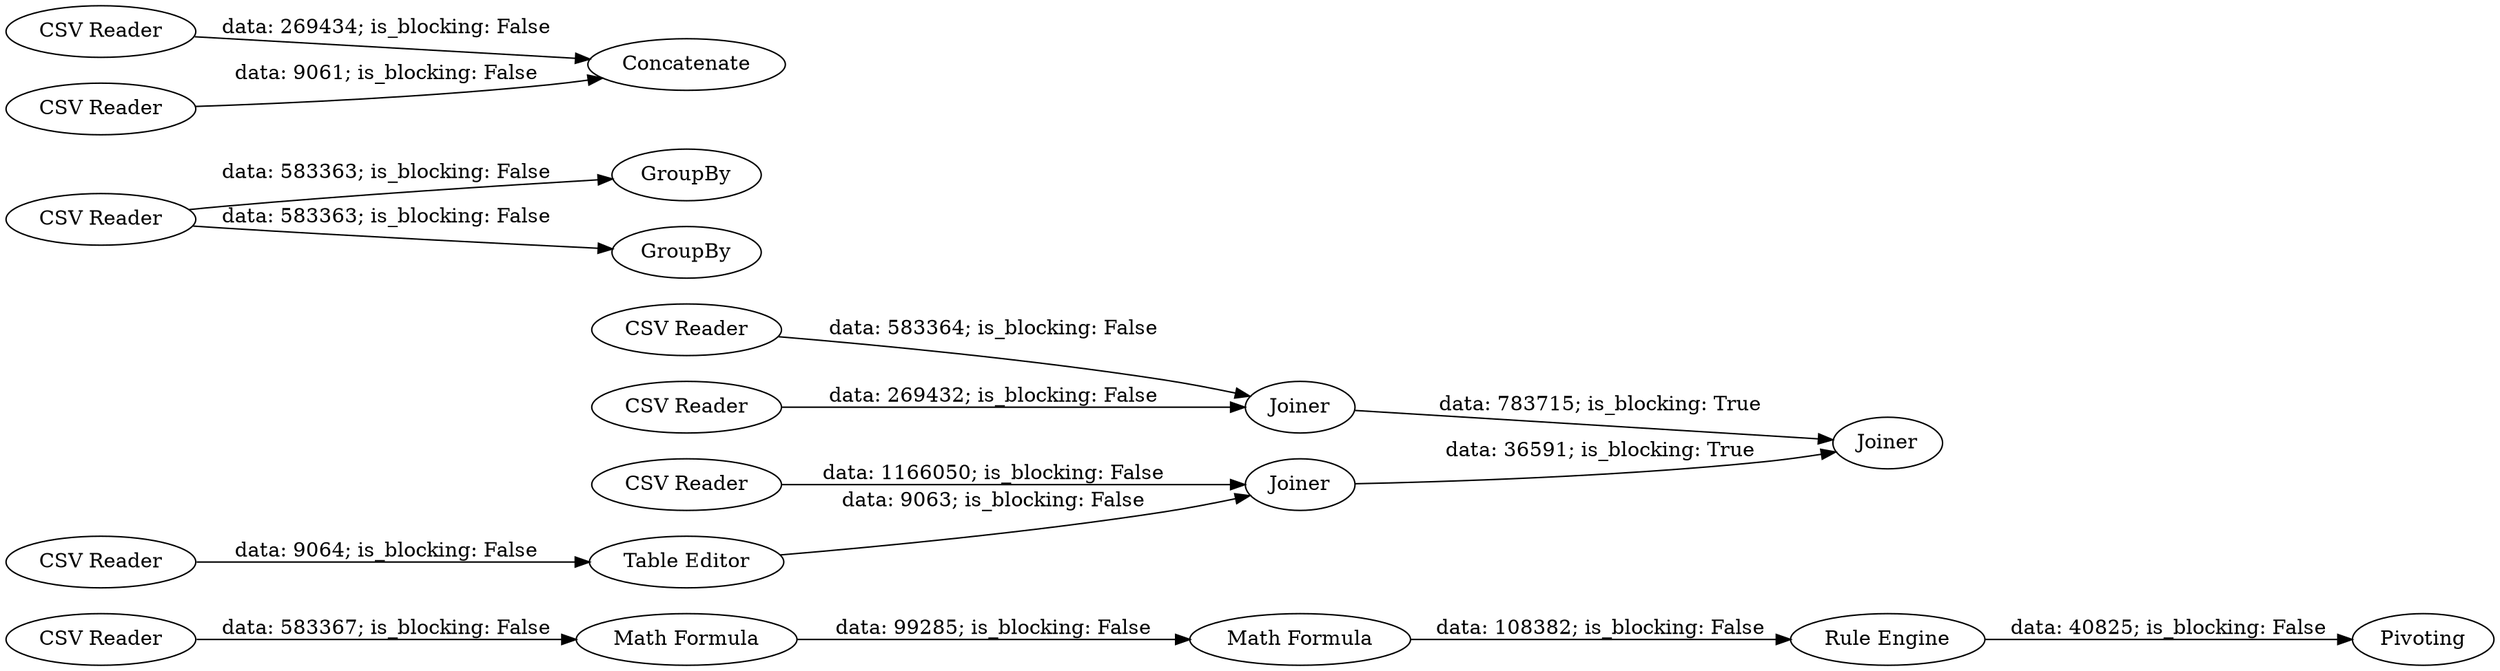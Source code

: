 digraph {
	"-3626327301049376144_6" [label="Math Formula"]
	"5249630032283912373_16" [label="Table Editor"]
	"5249630032283912373_12" [label="CSV Reader"]
	"-3626327301049376144_4" [label="CSV Reader"]
	"5249630032283912373_18" [label=Joiner]
	"-3626327301049376144_7" [label="Rule Engine"]
	"5249630032283912373_11" [label="CSV Reader"]
	"5249630032283912373_2" [label=GroupBy]
	"5249630032283912373_14" [label="CSV Reader"]
	"5249630032283912373_9" [label=Pivoting]
	"5249630032283912373_3" [label=GroupBy]
	"5249630032283912373_21" [label=Concatenate]
	"-3626327301049376144_5" [label="Math Formula"]
	"5249630032283912373_19" [label="CSV Reader"]
	"5249630032283912373_1" [label="CSV Reader"]
	"5249630032283912373_17" [label=Joiner]
	"5249630032283912373_20" [label="CSV Reader"]
	"5249630032283912373_15" [label=Joiner]
	"5249630032283912373_13" [label="CSV Reader"]
	"5249630032283912373_11" -> "5249630032283912373_15" [label="data: 583364; is_blocking: False"]
	"5249630032283912373_1" -> "5249630032283912373_2" [label="data: 583363; is_blocking: False"]
	"5249630032283912373_19" -> "5249630032283912373_21" [label="data: 269434; is_blocking: False"]
	"-3626327301049376144_5" -> "-3626327301049376144_6" [label="data: 99285; is_blocking: False"]
	"5249630032283912373_15" -> "5249630032283912373_18" [label="data: 783715; is_blocking: True"]
	"5249630032283912373_17" -> "5249630032283912373_18" [label="data: 36591; is_blocking: True"]
	"5249630032283912373_13" -> "5249630032283912373_15" [label="data: 269432; is_blocking: False"]
	"5249630032283912373_1" -> "5249630032283912373_3" [label="data: 583363; is_blocking: False"]
	"5249630032283912373_12" -> "5249630032283912373_17" [label="data: 1166050; is_blocking: False"]
	"5249630032283912373_14" -> "5249630032283912373_16" [label="data: 9064; is_blocking: False"]
	"-3626327301049376144_7" -> "5249630032283912373_9" [label="data: 40825; is_blocking: False"]
	"5249630032283912373_20" -> "5249630032283912373_21" [label="data: 9061; is_blocking: False"]
	"-3626327301049376144_4" -> "-3626327301049376144_5" [label="data: 583367; is_blocking: False"]
	"-3626327301049376144_6" -> "-3626327301049376144_7" [label="data: 108382; is_blocking: False"]
	"5249630032283912373_16" -> "5249630032283912373_17" [label="data: 9063; is_blocking: False"]
	rankdir=LR
}
